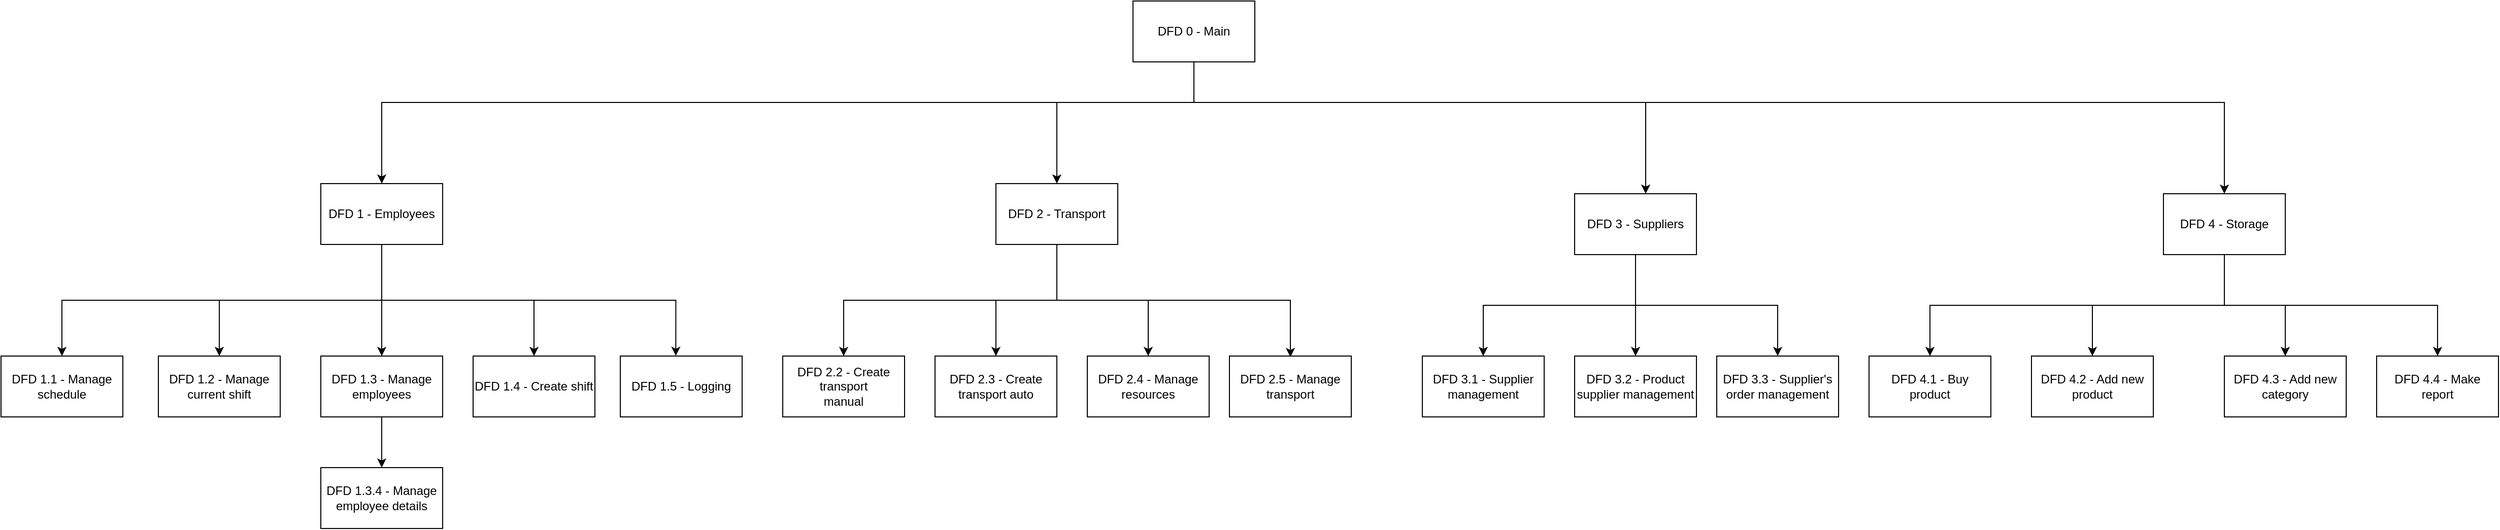 <mxfile version="19.0.0" type="device"><diagram id="_jHzW3ju1jrNN2wlMl4l" name="Page-1"><mxGraphModel dx="2003" dy="543" grid="1" gridSize="10" guides="1" tooltips="1" connect="1" arrows="1" fold="1" page="1" pageScale="1" pageWidth="850" pageHeight="1100" math="0" shadow="0"><root><mxCell id="0"/><mxCell id="1" parent="0"/><mxCell id="NoTphIHc7BlZQ4BEA-sP-3" style="edgeStyle=orthogonalEdgeStyle;rounded=0;orthogonalLoop=1;jettySize=auto;html=1;entryX=0.5;entryY=0;entryDx=0;entryDy=0;" edge="1" parent="1" source="NoTphIHc7BlZQ4BEA-sP-1" target="NoTphIHc7BlZQ4BEA-sP-2"><mxGeometry relative="1" as="geometry"><mxPoint x="170" y="170" as="targetPoint"/><Array as="points"><mxPoint x="425" y="170"/><mxPoint x="-375" y="170"/></Array></mxGeometry></mxCell><mxCell id="NoTphIHc7BlZQ4BEA-sP-4" style="edgeStyle=orthogonalEdgeStyle;rounded=0;orthogonalLoop=1;jettySize=auto;html=1;exitX=0.5;exitY=1;exitDx=0;exitDy=0;" edge="1" parent="1" source="NoTphIHc7BlZQ4BEA-sP-1" target="NoTphIHc7BlZQ4BEA-sP-5"><mxGeometry relative="1" as="geometry"><mxPoint x="290" y="250" as="targetPoint"/><Array as="points"><mxPoint x="425" y="170"/><mxPoint x="290" y="170"/></Array></mxGeometry></mxCell><mxCell id="NoTphIHc7BlZQ4BEA-sP-6" style="edgeStyle=orthogonalEdgeStyle;rounded=0;orthogonalLoop=1;jettySize=auto;html=1;exitX=0.5;exitY=1;exitDx=0;exitDy=0;" edge="1" parent="1" source="NoTphIHc7BlZQ4BEA-sP-1" target="NoTphIHc7BlZQ4BEA-sP-7"><mxGeometry relative="1" as="geometry"><mxPoint x="540" y="250" as="targetPoint"/><Array as="points"><mxPoint x="425" y="170"/><mxPoint x="870" y="170"/></Array></mxGeometry></mxCell><mxCell id="NoTphIHc7BlZQ4BEA-sP-8" style="edgeStyle=orthogonalEdgeStyle;rounded=0;orthogonalLoop=1;jettySize=auto;html=1;exitX=0.5;exitY=1;exitDx=0;exitDy=0;entryX=0.5;entryY=0;entryDx=0;entryDy=0;" edge="1" parent="1" source="NoTphIHc7BlZQ4BEA-sP-1" target="NoTphIHc7BlZQ4BEA-sP-9"><mxGeometry relative="1" as="geometry"><mxPoint x="710" y="250" as="targetPoint"/><Array as="points"><mxPoint x="425" y="170"/><mxPoint x="1440" y="170"/></Array></mxGeometry></mxCell><mxCell id="NoTphIHc7BlZQ4BEA-sP-1" value="DFD 0 - Main" style="rounded=0;whiteSpace=wrap;html=1;" vertex="1" parent="1"><mxGeometry x="365" y="70" width="120" height="60" as="geometry"/></mxCell><mxCell id="NoTphIHc7BlZQ4BEA-sP-10" style="edgeStyle=orthogonalEdgeStyle;rounded=0;orthogonalLoop=1;jettySize=auto;html=1;exitX=0.5;exitY=1;exitDx=0;exitDy=0;entryX=0.5;entryY=0;entryDx=0;entryDy=0;" edge="1" parent="1" source="NoTphIHc7BlZQ4BEA-sP-2" target="NoTphIHc7BlZQ4BEA-sP-11"><mxGeometry relative="1" as="geometry"><mxPoint x="-665" y="430" as="targetPoint"/></mxGeometry></mxCell><mxCell id="NoTphIHc7BlZQ4BEA-sP-12" style="edgeStyle=orthogonalEdgeStyle;rounded=0;orthogonalLoop=1;jettySize=auto;html=1;exitX=0.5;exitY=1;exitDx=0;exitDy=0;entryX=0.5;entryY=0;entryDx=0;entryDy=0;" edge="1" parent="1" target="NoTphIHc7BlZQ4BEA-sP-13"><mxGeometry relative="1" as="geometry"><mxPoint x="-475" y="420" as="targetPoint"/><mxPoint x="-375.0" y="315" as="sourcePoint"/><Array as="points"><mxPoint x="-375" y="365"/><mxPoint x="-535" y="365"/></Array></mxGeometry></mxCell><mxCell id="NoTphIHc7BlZQ4BEA-sP-14" style="edgeStyle=orthogonalEdgeStyle;rounded=0;orthogonalLoop=1;jettySize=auto;html=1;" edge="1" parent="1" source="NoTphIHc7BlZQ4BEA-sP-2" target="NoTphIHc7BlZQ4BEA-sP-15"><mxGeometry relative="1" as="geometry"><mxPoint x="-315" y="420" as="targetPoint"/></mxGeometry></mxCell><mxCell id="NoTphIHc7BlZQ4BEA-sP-18" style="edgeStyle=orthogonalEdgeStyle;rounded=0;orthogonalLoop=1;jettySize=auto;html=1;exitX=0.5;exitY=1;exitDx=0;exitDy=0;" edge="1" parent="1" target="NoTphIHc7BlZQ4BEA-sP-19"><mxGeometry relative="1" as="geometry"><mxPoint x="-185" y="420" as="targetPoint"/><mxPoint x="-375" y="325" as="sourcePoint"/><Array as="points"><mxPoint x="-375" y="365"/><mxPoint x="-225" y="365"/></Array></mxGeometry></mxCell><mxCell id="NoTphIHc7BlZQ4BEA-sP-20" style="edgeStyle=orthogonalEdgeStyle;rounded=0;orthogonalLoop=1;jettySize=auto;html=1;exitX=0.5;exitY=1;exitDx=0;exitDy=0;entryX=0.539;entryY=-0.004;entryDx=0;entryDy=0;entryPerimeter=0;" edge="1" parent="1"><mxGeometry relative="1" as="geometry"><mxPoint x="-85.32" y="419.76" as="targetPoint"/><mxPoint x="-375.0" y="315" as="sourcePoint"/><Array as="points"><mxPoint x="-375" y="365"/><mxPoint x="-85" y="365"/></Array></mxGeometry></mxCell><mxCell id="NoTphIHc7BlZQ4BEA-sP-2" value="DFD 1 - Employees" style="rounded=0;whiteSpace=wrap;html=1;" vertex="1" parent="1"><mxGeometry x="-435" y="250" width="120" height="60" as="geometry"/></mxCell><mxCell id="NoTphIHc7BlZQ4BEA-sP-22" style="edgeStyle=orthogonalEdgeStyle;rounded=0;orthogonalLoop=1;jettySize=auto;html=1;exitX=0.5;exitY=1;exitDx=0;exitDy=0;" edge="1" parent="1" source="NoTphIHc7BlZQ4BEA-sP-5" target="NoTphIHc7BlZQ4BEA-sP-23"><mxGeometry relative="1" as="geometry"><mxPoint x="190" y="400" as="targetPoint"/></mxGeometry></mxCell><mxCell id="NoTphIHc7BlZQ4BEA-sP-24" style="edgeStyle=orthogonalEdgeStyle;rounded=0;orthogonalLoop=1;jettySize=auto;html=1;" edge="1" parent="1" source="NoTphIHc7BlZQ4BEA-sP-5" target="NoTphIHc7BlZQ4BEA-sP-25"><mxGeometry relative="1" as="geometry"><mxPoint x="330" y="410" as="targetPoint"/></mxGeometry></mxCell><mxCell id="NoTphIHc7BlZQ4BEA-sP-26" style="edgeStyle=orthogonalEdgeStyle;rounded=0;orthogonalLoop=1;jettySize=auto;html=1;exitX=0.5;exitY=1;exitDx=0;exitDy=0;entryX=0.5;entryY=0;entryDx=0;entryDy=0;" edge="1" parent="1"><mxGeometry relative="1" as="geometry"><mxPoint x="380" y="420" as="targetPoint"/><mxPoint x="290" y="305" as="sourcePoint"/><Array as="points"><mxPoint x="290" y="365"/><mxPoint x="380" y="365"/></Array></mxGeometry></mxCell><mxCell id="NoTphIHc7BlZQ4BEA-sP-28" style="edgeStyle=orthogonalEdgeStyle;rounded=0;orthogonalLoop=1;jettySize=auto;html=1;exitX=0.5;exitY=1;exitDx=0;exitDy=0;" edge="1" parent="1"><mxGeometry relative="1" as="geometry"><mxPoint x="520.018" y="421" as="targetPoint"/><mxPoint x="290" y="315" as="sourcePoint"/><Array as="points"><mxPoint x="290" y="365"/><mxPoint x="520" y="365"/></Array></mxGeometry></mxCell><mxCell id="NoTphIHc7BlZQ4BEA-sP-5" value="DFD 2 - Transport" style="rounded=0;whiteSpace=wrap;html=1;" vertex="1" parent="1"><mxGeometry x="230" y="250" width="120" height="60" as="geometry"/></mxCell><mxCell id="NoTphIHc7BlZQ4BEA-sP-30" style="edgeStyle=orthogonalEdgeStyle;rounded=0;orthogonalLoop=1;jettySize=auto;html=1;exitX=0.5;exitY=1;exitDx=0;exitDy=0;" edge="1" parent="1" source="NoTphIHc7BlZQ4BEA-sP-7" target="NoTphIHc7BlZQ4BEA-sP-32"><mxGeometry relative="1" as="geometry"><mxPoint x="700" y="420" as="targetPoint"/></mxGeometry></mxCell><mxCell id="NoTphIHc7BlZQ4BEA-sP-31" style="edgeStyle=orthogonalEdgeStyle;rounded=0;orthogonalLoop=1;jettySize=auto;html=1;exitX=0.5;exitY=1;exitDx=0;exitDy=0;entryX=0.5;entryY=0;entryDx=0;entryDy=0;" edge="1" parent="1" source="NoTphIHc7BlZQ4BEA-sP-7" target="NoTphIHc7BlZQ4BEA-sP-33"><mxGeometry relative="1" as="geometry"><mxPoint x="830" y="400" as="targetPoint"/><Array as="points"/></mxGeometry></mxCell><mxCell id="NoTphIHc7BlZQ4BEA-sP-34" style="edgeStyle=orthogonalEdgeStyle;rounded=0;orthogonalLoop=1;jettySize=auto;html=1;" edge="1" parent="1" target="NoTphIHc7BlZQ4BEA-sP-35"><mxGeometry relative="1" as="geometry"><mxPoint x="970" y="420" as="targetPoint"/><mxPoint x="880" y="320" as="sourcePoint"/><Array as="points"><mxPoint x="860" y="320"/><mxPoint x="860" y="370"/><mxPoint x="1000" y="370"/></Array></mxGeometry></mxCell><mxCell id="NoTphIHc7BlZQ4BEA-sP-7" value="DFD 3 - Suppliers" style="rounded=0;whiteSpace=wrap;html=1;" vertex="1" parent="1"><mxGeometry x="800" y="260" width="120" height="60" as="geometry"/></mxCell><mxCell id="NoTphIHc7BlZQ4BEA-sP-36" style="edgeStyle=orthogonalEdgeStyle;rounded=0;orthogonalLoop=1;jettySize=auto;html=1;exitX=0.5;exitY=1;exitDx=0;exitDy=0;" edge="1" parent="1" source="NoTphIHc7BlZQ4BEA-sP-9" target="NoTphIHc7BlZQ4BEA-sP-37"><mxGeometry relative="1" as="geometry"><mxPoint x="1130" y="420" as="targetPoint"/></mxGeometry></mxCell><mxCell id="NoTphIHc7BlZQ4BEA-sP-38" style="edgeStyle=orthogonalEdgeStyle;rounded=0;orthogonalLoop=1;jettySize=auto;html=1;exitX=0.5;exitY=1;exitDx=0;exitDy=0;" edge="1" parent="1" source="NoTphIHc7BlZQ4BEA-sP-9" target="NoTphIHc7BlZQ4BEA-sP-39"><mxGeometry relative="1" as="geometry"><mxPoint x="1260" y="420" as="targetPoint"/></mxGeometry></mxCell><mxCell id="NoTphIHc7BlZQ4BEA-sP-40" style="edgeStyle=orthogonalEdgeStyle;rounded=0;orthogonalLoop=1;jettySize=auto;html=1;" edge="1" parent="1" source="NoTphIHc7BlZQ4BEA-sP-9" target="NoTphIHc7BlZQ4BEA-sP-41"><mxGeometry relative="1" as="geometry"><mxPoint x="1440" y="420" as="targetPoint"/></mxGeometry></mxCell><mxCell id="NoTphIHc7BlZQ4BEA-sP-42" style="edgeStyle=orthogonalEdgeStyle;rounded=0;orthogonalLoop=1;jettySize=auto;html=1;exitX=0.5;exitY=1;exitDx=0;exitDy=0;" edge="1" parent="1" source="NoTphIHc7BlZQ4BEA-sP-9" target="NoTphIHc7BlZQ4BEA-sP-43"><mxGeometry relative="1" as="geometry"><mxPoint x="1650" y="420" as="targetPoint"/></mxGeometry></mxCell><mxCell id="NoTphIHc7BlZQ4BEA-sP-9" value="DFD 4 - Storage" style="rounded=0;whiteSpace=wrap;html=1;" vertex="1" parent="1"><mxGeometry x="1380" y="260" width="120" height="60" as="geometry"/></mxCell><mxCell id="NoTphIHc7BlZQ4BEA-sP-11" value="DFD 1.1 - Manage schedule" style="rounded=0;whiteSpace=wrap;html=1;" vertex="1" parent="1"><mxGeometry x="-750" y="420" width="120" height="60" as="geometry"/></mxCell><mxCell id="NoTphIHc7BlZQ4BEA-sP-13" value="DFD 1.2 - Manage current shift" style="rounded=0;whiteSpace=wrap;html=1;" vertex="1" parent="1"><mxGeometry x="-595" y="420" width="120" height="60" as="geometry"/></mxCell><mxCell id="NoTphIHc7BlZQ4BEA-sP-16" style="edgeStyle=orthogonalEdgeStyle;rounded=0;orthogonalLoop=1;jettySize=auto;html=1;" edge="1" parent="1" source="NoTphIHc7BlZQ4BEA-sP-15" target="NoTphIHc7BlZQ4BEA-sP-17"><mxGeometry relative="1" as="geometry"><mxPoint x="-315" y="550.0" as="targetPoint"/></mxGeometry></mxCell><mxCell id="NoTphIHc7BlZQ4BEA-sP-15" value="DFD 1.3 - Manage employees" style="rounded=0;whiteSpace=wrap;html=1;" vertex="1" parent="1"><mxGeometry x="-435" y="420" width="120" height="60" as="geometry"/></mxCell><mxCell id="NoTphIHc7BlZQ4BEA-sP-17" value="DFD 1.3.4 - Manage employee details" style="rounded=0;whiteSpace=wrap;html=1;" vertex="1" parent="1"><mxGeometry x="-435" y="530.0" width="120" height="60" as="geometry"/></mxCell><mxCell id="NoTphIHc7BlZQ4BEA-sP-19" value="DFD 1.4 - Create shift" style="rounded=0;whiteSpace=wrap;html=1;" vertex="1" parent="1"><mxGeometry x="-285.0" y="420" width="120" height="60" as="geometry"/></mxCell><mxCell id="NoTphIHc7BlZQ4BEA-sP-21" value="DFD 1.5 - Logging" style="rounded=0;whiteSpace=wrap;html=1;" vertex="1" parent="1"><mxGeometry x="-140.0" y="420" width="120" height="60" as="geometry"/></mxCell><mxCell id="NoTphIHc7BlZQ4BEA-sP-23" value="DFD 2.2 - Create transport&lt;br&gt;manual" style="rounded=0;whiteSpace=wrap;html=1;" vertex="1" parent="1"><mxGeometry x="20" y="420" width="120" height="60" as="geometry"/></mxCell><mxCell id="NoTphIHc7BlZQ4BEA-sP-25" value="DFD 2.3 - Create transport auto" style="rounded=0;whiteSpace=wrap;html=1;" vertex="1" parent="1"><mxGeometry x="170" y="420" width="120" height="60" as="geometry"/></mxCell><mxCell id="NoTphIHc7BlZQ4BEA-sP-27" value="DFD 2.4 - Manage resources" style="rounded=0;whiteSpace=wrap;html=1;" vertex="1" parent="1"><mxGeometry x="320" y="420" width="120" height="60" as="geometry"/></mxCell><mxCell id="NoTphIHc7BlZQ4BEA-sP-29" value="DFD 2.5 - Manage transport" style="rounded=0;whiteSpace=wrap;html=1;" vertex="1" parent="1"><mxGeometry x="460" y="420" width="120" height="60" as="geometry"/></mxCell><mxCell id="NoTphIHc7BlZQ4BEA-sP-32" value="DFD 3.1 - Supplier management" style="rounded=0;whiteSpace=wrap;html=1;" vertex="1" parent="1"><mxGeometry x="650" y="420" width="120" height="60" as="geometry"/></mxCell><mxCell id="NoTphIHc7BlZQ4BEA-sP-33" value="DFD 3.2 - Product supplier management" style="rounded=0;whiteSpace=wrap;html=1;" vertex="1" parent="1"><mxGeometry x="800" y="420" width="120" height="60" as="geometry"/></mxCell><mxCell id="NoTphIHc7BlZQ4BEA-sP-35" value="DFD 3.3 - Supplier's order management" style="rounded=0;whiteSpace=wrap;html=1;" vertex="1" parent="1"><mxGeometry x="940" y="420" width="120" height="60" as="geometry"/></mxCell><mxCell id="NoTphIHc7BlZQ4BEA-sP-37" value="DFD 4.1 - Buy product" style="rounded=0;whiteSpace=wrap;html=1;" vertex="1" parent="1"><mxGeometry x="1090" y="420" width="120" height="60" as="geometry"/></mxCell><mxCell id="NoTphIHc7BlZQ4BEA-sP-39" value="DFD 4.2 - Add new product" style="rounded=0;whiteSpace=wrap;html=1;" vertex="1" parent="1"><mxGeometry x="1250" y="420" width="120" height="60" as="geometry"/></mxCell><mxCell id="NoTphIHc7BlZQ4BEA-sP-41" value="DFD 4.3 - Add new category" style="rounded=0;whiteSpace=wrap;html=1;" vertex="1" parent="1"><mxGeometry x="1440" y="420" width="120" height="60" as="geometry"/></mxCell><mxCell id="NoTphIHc7BlZQ4BEA-sP-43" value="DFD 4.4 - Make report" style="rounded=0;whiteSpace=wrap;html=1;" vertex="1" parent="1"><mxGeometry x="1590" y="420" width="120" height="60" as="geometry"/></mxCell></root></mxGraphModel></diagram></mxfile>